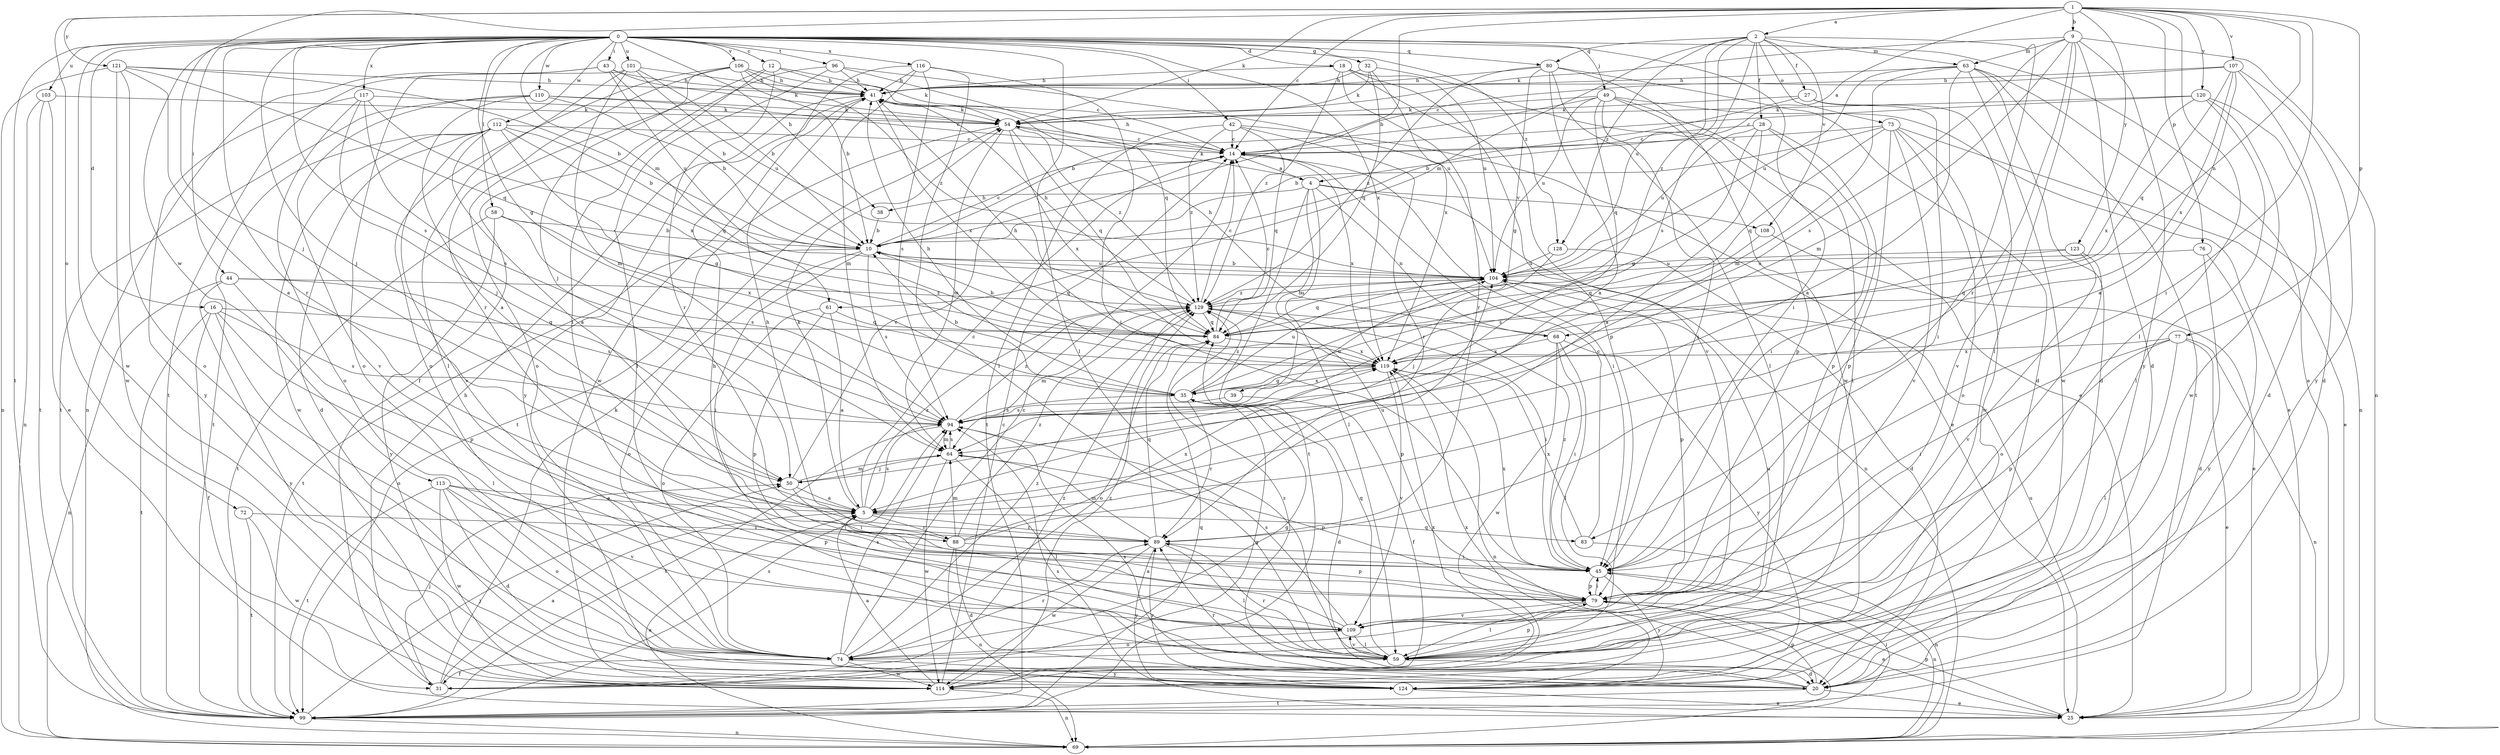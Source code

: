 strict digraph  {
0;
1;
2;
4;
5;
9;
10;
12;
14;
16;
18;
20;
25;
27;
28;
31;
32;
35;
38;
39;
41;
42;
43;
44;
45;
49;
50;
54;
58;
59;
61;
63;
64;
68;
69;
72;
73;
74;
76;
77;
79;
80;
83;
84;
88;
89;
94;
96;
99;
101;
103;
104;
106;
107;
108;
109;
110;
112;
113;
114;
116;
117;
119;
120;
121;
123;
124;
128;
129;
0 -> 12  [label=c];
0 -> 16  [label=d];
0 -> 18  [label=d];
0 -> 25  [label=e];
0 -> 32  [label=g];
0 -> 35  [label=g];
0 -> 38  [label=h];
0 -> 42  [label=i];
0 -> 43  [label=i];
0 -> 44  [label=i];
0 -> 45  [label=i];
0 -> 49  [label=j];
0 -> 50  [label=j];
0 -> 58  [label=l];
0 -> 59  [label=l];
0 -> 61  [label=m];
0 -> 80  [label=q];
0 -> 88  [label=r];
0 -> 94  [label=s];
0 -> 96  [label=t];
0 -> 99  [label=t];
0 -> 101  [label=u];
0 -> 103  [label=u];
0 -> 106  [label=v];
0 -> 110  [label=w];
0 -> 112  [label=w];
0 -> 113  [label=w];
0 -> 114  [label=w];
0 -> 116  [label=x];
0 -> 117  [label=x];
0 -> 119  [label=x];
0 -> 128  [label=z];
1 -> 2  [label=a];
1 -> 4  [label=a];
1 -> 9  [label=b];
1 -> 10  [label=b];
1 -> 14  [label=c];
1 -> 45  [label=i];
1 -> 50  [label=j];
1 -> 54  [label=k];
1 -> 59  [label=l];
1 -> 68  [label=n];
1 -> 72  [label=o];
1 -> 76  [label=p];
1 -> 77  [label=p];
1 -> 107  [label=v];
1 -> 120  [label=y];
1 -> 121  [label=y];
1 -> 123  [label=y];
2 -> 27  [label=f];
2 -> 28  [label=f];
2 -> 61  [label=m];
2 -> 63  [label=m];
2 -> 73  [label=o];
2 -> 80  [label=q];
2 -> 83  [label=q];
2 -> 94  [label=s];
2 -> 104  [label=u];
2 -> 108  [label=v];
2 -> 128  [label=z];
2 -> 129  [label=z];
4 -> 38  [label=h];
4 -> 39  [label=h];
4 -> 54  [label=k];
4 -> 59  [label=l];
4 -> 68  [label=n];
4 -> 69  [label=n];
4 -> 99  [label=t];
4 -> 108  [label=v];
5 -> 14  [label=c];
5 -> 54  [label=k];
5 -> 83  [label=q];
5 -> 88  [label=r];
5 -> 89  [label=r];
5 -> 94  [label=s];
5 -> 129  [label=z];
9 -> 20  [label=d];
9 -> 54  [label=k];
9 -> 59  [label=l];
9 -> 63  [label=m];
9 -> 64  [label=m];
9 -> 69  [label=n];
9 -> 89  [label=r];
9 -> 94  [label=s];
9 -> 124  [label=y];
10 -> 14  [label=c];
10 -> 45  [label=i];
10 -> 74  [label=o];
10 -> 84  [label=q];
10 -> 94  [label=s];
10 -> 99  [label=t];
10 -> 104  [label=u];
12 -> 41  [label=h];
12 -> 45  [label=i];
12 -> 54  [label=k];
12 -> 74  [label=o];
12 -> 89  [label=r];
14 -> 4  [label=a];
14 -> 41  [label=h];
14 -> 45  [label=i];
14 -> 119  [label=x];
16 -> 31  [label=f];
16 -> 59  [label=l];
16 -> 74  [label=o];
16 -> 84  [label=q];
16 -> 94  [label=s];
16 -> 99  [label=t];
18 -> 41  [label=h];
18 -> 79  [label=p];
18 -> 89  [label=r];
18 -> 104  [label=u];
18 -> 109  [label=v];
18 -> 129  [label=z];
20 -> 25  [label=e];
20 -> 79  [label=p];
20 -> 89  [label=r];
20 -> 94  [label=s];
20 -> 99  [label=t];
20 -> 129  [label=z];
25 -> 79  [label=p];
25 -> 94  [label=s];
25 -> 104  [label=u];
27 -> 10  [label=b];
27 -> 45  [label=i];
27 -> 54  [label=k];
27 -> 109  [label=v];
28 -> 5  [label=a];
28 -> 14  [label=c];
28 -> 35  [label=g];
28 -> 45  [label=i];
28 -> 79  [label=p];
28 -> 104  [label=u];
31 -> 5  [label=a];
31 -> 35  [label=g];
31 -> 41  [label=h];
31 -> 50  [label=j];
31 -> 54  [label=k];
31 -> 119  [label=x];
31 -> 129  [label=z];
32 -> 25  [label=e];
32 -> 41  [label=h];
32 -> 54  [label=k];
32 -> 84  [label=q];
32 -> 119  [label=x];
35 -> 10  [label=b];
35 -> 20  [label=d];
35 -> 41  [label=h];
35 -> 89  [label=r];
35 -> 94  [label=s];
35 -> 104  [label=u];
35 -> 119  [label=x];
35 -> 129  [label=z];
38 -> 10  [label=b];
39 -> 31  [label=f];
39 -> 94  [label=s];
41 -> 54  [label=k];
41 -> 119  [label=x];
41 -> 124  [label=y];
42 -> 14  [label=c];
42 -> 25  [label=e];
42 -> 84  [label=q];
42 -> 89  [label=r];
42 -> 99  [label=t];
42 -> 129  [label=z];
43 -> 10  [label=b];
43 -> 41  [label=h];
43 -> 54  [label=k];
43 -> 69  [label=n];
43 -> 99  [label=t];
43 -> 104  [label=u];
44 -> 69  [label=n];
44 -> 79  [label=p];
44 -> 94  [label=s];
44 -> 124  [label=y];
44 -> 129  [label=z];
45 -> 69  [label=n];
45 -> 79  [label=p];
45 -> 119  [label=x];
45 -> 124  [label=y];
45 -> 129  [label=z];
49 -> 10  [label=b];
49 -> 25  [label=e];
49 -> 45  [label=i];
49 -> 54  [label=k];
49 -> 59  [label=l];
49 -> 79  [label=p];
49 -> 84  [label=q];
49 -> 104  [label=u];
50 -> 5  [label=a];
50 -> 14  [label=c];
50 -> 45  [label=i];
50 -> 64  [label=m];
54 -> 14  [label=c];
54 -> 64  [label=m];
54 -> 84  [label=q];
54 -> 99  [label=t];
54 -> 119  [label=x];
54 -> 129  [label=z];
58 -> 10  [label=b];
58 -> 94  [label=s];
58 -> 99  [label=t];
58 -> 119  [label=x];
58 -> 124  [label=y];
59 -> 20  [label=d];
59 -> 79  [label=p];
59 -> 84  [label=q];
59 -> 89  [label=r];
59 -> 104  [label=u];
59 -> 109  [label=v];
61 -> 5  [label=a];
61 -> 74  [label=o];
61 -> 79  [label=p];
61 -> 84  [label=q];
63 -> 5  [label=a];
63 -> 20  [label=d];
63 -> 41  [label=h];
63 -> 64  [label=m];
63 -> 69  [label=n];
63 -> 99  [label=t];
63 -> 104  [label=u];
63 -> 114  [label=w];
64 -> 50  [label=j];
64 -> 59  [label=l];
64 -> 79  [label=p];
64 -> 94  [label=s];
64 -> 114  [label=w];
68 -> 41  [label=h];
68 -> 45  [label=i];
68 -> 59  [label=l];
68 -> 114  [label=w];
68 -> 119  [label=x];
68 -> 124  [label=y];
69 -> 5  [label=a];
72 -> 89  [label=r];
72 -> 99  [label=t];
72 -> 114  [label=w];
73 -> 10  [label=b];
73 -> 14  [label=c];
73 -> 25  [label=e];
73 -> 74  [label=o];
73 -> 79  [label=p];
73 -> 84  [label=q];
73 -> 109  [label=v];
73 -> 114  [label=w];
74 -> 14  [label=c];
74 -> 31  [label=f];
74 -> 35  [label=g];
74 -> 89  [label=r];
74 -> 94  [label=s];
74 -> 114  [label=w];
74 -> 124  [label=y];
74 -> 129  [label=z];
76 -> 20  [label=d];
76 -> 104  [label=u];
76 -> 124  [label=y];
77 -> 25  [label=e];
77 -> 45  [label=i];
77 -> 59  [label=l];
77 -> 69  [label=n];
77 -> 79  [label=p];
77 -> 119  [label=x];
79 -> 25  [label=e];
79 -> 45  [label=i];
79 -> 59  [label=l];
79 -> 109  [label=v];
80 -> 5  [label=a];
80 -> 20  [label=d];
80 -> 35  [label=g];
80 -> 41  [label=h];
80 -> 59  [label=l];
80 -> 114  [label=w];
80 -> 129  [label=z];
83 -> 14  [label=c];
83 -> 69  [label=n];
83 -> 119  [label=x];
84 -> 10  [label=b];
84 -> 14  [label=c];
84 -> 74  [label=o];
84 -> 119  [label=x];
88 -> 20  [label=d];
88 -> 41  [label=h];
88 -> 64  [label=m];
88 -> 69  [label=n];
88 -> 79  [label=p];
88 -> 104  [label=u];
88 -> 119  [label=x];
88 -> 129  [label=z];
89 -> 45  [label=i];
89 -> 59  [label=l];
89 -> 64  [label=m];
89 -> 84  [label=q];
89 -> 114  [label=w];
89 -> 124  [label=y];
94 -> 64  [label=m];
94 -> 99  [label=t];
94 -> 104  [label=u];
94 -> 129  [label=z];
96 -> 31  [label=f];
96 -> 41  [label=h];
96 -> 59  [label=l];
96 -> 84  [label=q];
96 -> 104  [label=u];
99 -> 45  [label=i];
99 -> 50  [label=j];
99 -> 69  [label=n];
99 -> 84  [label=q];
99 -> 94  [label=s];
101 -> 10  [label=b];
101 -> 41  [label=h];
101 -> 59  [label=l];
101 -> 64  [label=m];
101 -> 74  [label=o];
101 -> 104  [label=u];
103 -> 25  [label=e];
103 -> 54  [label=k];
103 -> 69  [label=n];
103 -> 99  [label=t];
104 -> 10  [label=b];
104 -> 79  [label=p];
104 -> 84  [label=q];
104 -> 129  [label=z];
106 -> 10  [label=b];
106 -> 14  [label=c];
106 -> 41  [label=h];
106 -> 50  [label=j];
106 -> 74  [label=o];
106 -> 89  [label=r];
106 -> 129  [label=z];
107 -> 5  [label=a];
107 -> 14  [label=c];
107 -> 20  [label=d];
107 -> 41  [label=h];
107 -> 84  [label=q];
107 -> 119  [label=x];
107 -> 124  [label=y];
108 -> 25  [label=e];
108 -> 94  [label=s];
109 -> 5  [label=a];
109 -> 41  [label=h];
109 -> 59  [label=l];
109 -> 74  [label=o];
109 -> 94  [label=s];
110 -> 5  [label=a];
110 -> 10  [label=b];
110 -> 14  [label=c];
110 -> 54  [label=k];
110 -> 99  [label=t];
110 -> 109  [label=v];
112 -> 5  [label=a];
112 -> 10  [label=b];
112 -> 14  [label=c];
112 -> 20  [label=d];
112 -> 35  [label=g];
112 -> 84  [label=q];
112 -> 99  [label=t];
112 -> 109  [label=v];
112 -> 114  [label=w];
113 -> 5  [label=a];
113 -> 20  [label=d];
113 -> 74  [label=o];
113 -> 79  [label=p];
113 -> 99  [label=t];
113 -> 109  [label=v];
113 -> 114  [label=w];
114 -> 5  [label=a];
114 -> 14  [label=c];
114 -> 69  [label=n];
114 -> 129  [label=z];
116 -> 41  [label=h];
116 -> 45  [label=i];
116 -> 59  [label=l];
116 -> 64  [label=m];
116 -> 94  [label=s];
116 -> 114  [label=w];
117 -> 50  [label=j];
117 -> 54  [label=k];
117 -> 74  [label=o];
117 -> 94  [label=s];
117 -> 119  [label=x];
117 -> 124  [label=y];
119 -> 35  [label=g];
119 -> 41  [label=h];
119 -> 69  [label=n];
119 -> 109  [label=v];
120 -> 14  [label=c];
120 -> 20  [label=d];
120 -> 54  [label=k];
120 -> 59  [label=l];
120 -> 114  [label=w];
120 -> 119  [label=x];
121 -> 5  [label=a];
121 -> 10  [label=b];
121 -> 41  [label=h];
121 -> 69  [label=n];
121 -> 74  [label=o];
121 -> 84  [label=q];
121 -> 114  [label=w];
123 -> 74  [label=o];
123 -> 84  [label=q];
123 -> 104  [label=u];
123 -> 109  [label=v];
124 -> 25  [label=e];
124 -> 89  [label=r];
124 -> 119  [label=x];
128 -> 20  [label=d];
128 -> 50  [label=j];
128 -> 104  [label=u];
129 -> 14  [label=c];
129 -> 41  [label=h];
129 -> 45  [label=i];
129 -> 64  [label=m];
129 -> 79  [label=p];
129 -> 84  [label=q];
129 -> 104  [label=u];
}
